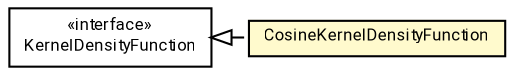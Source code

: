 #!/usr/local/bin/dot
#
# Class diagram 
# Generated by UMLGraph version R5_7_2-60-g0e99a6 (http://www.spinellis.gr/umlgraph/)
#

digraph G {
	graph [fontnames="svg"]
	edge [fontname="Roboto",fontsize=7,labelfontname="Roboto",labelfontsize=7,color="black"];
	node [fontname="Roboto",fontcolor="black",fontsize=8,shape=plaintext,margin=0,width=0,height=0];
	nodesep=0.15;
	ranksep=0.25;
	rankdir=LR;
	// de.lmu.ifi.dbs.elki.math.statistics.kernelfunctions.CosineKernelDensityFunction
	c2900888 [label=<<table title="de.lmu.ifi.dbs.elki.math.statistics.kernelfunctions.CosineKernelDensityFunction" border="0" cellborder="1" cellspacing="0" cellpadding="2" bgcolor="lemonChiffon" href="CosineKernelDensityFunction.html" target="_parent">
		<tr><td><table border="0" cellspacing="0" cellpadding="1">
		<tr><td align="center" balign="center"> <font face="Roboto">CosineKernelDensityFunction</font> </td></tr>
		</table></td></tr>
		</table>>, URL="CosineKernelDensityFunction.html"];
	// de.lmu.ifi.dbs.elki.math.statistics.kernelfunctions.KernelDensityFunction
	c2900892 [label=<<table title="de.lmu.ifi.dbs.elki.math.statistics.kernelfunctions.KernelDensityFunction" border="0" cellborder="1" cellspacing="0" cellpadding="2" href="KernelDensityFunction.html" target="_parent">
		<tr><td><table border="0" cellspacing="0" cellpadding="1">
		<tr><td align="center" balign="center"> &#171;interface&#187; </td></tr>
		<tr><td align="center" balign="center"> <font face="Roboto">KernelDensityFunction</font> </td></tr>
		</table></td></tr>
		</table>>, URL="KernelDensityFunction.html"];
	// de.lmu.ifi.dbs.elki.math.statistics.kernelfunctions.CosineKernelDensityFunction implements de.lmu.ifi.dbs.elki.math.statistics.kernelfunctions.KernelDensityFunction
	c2900892 -> c2900888 [arrowtail=empty,style=dashed,dir=back,weight=9];
}

